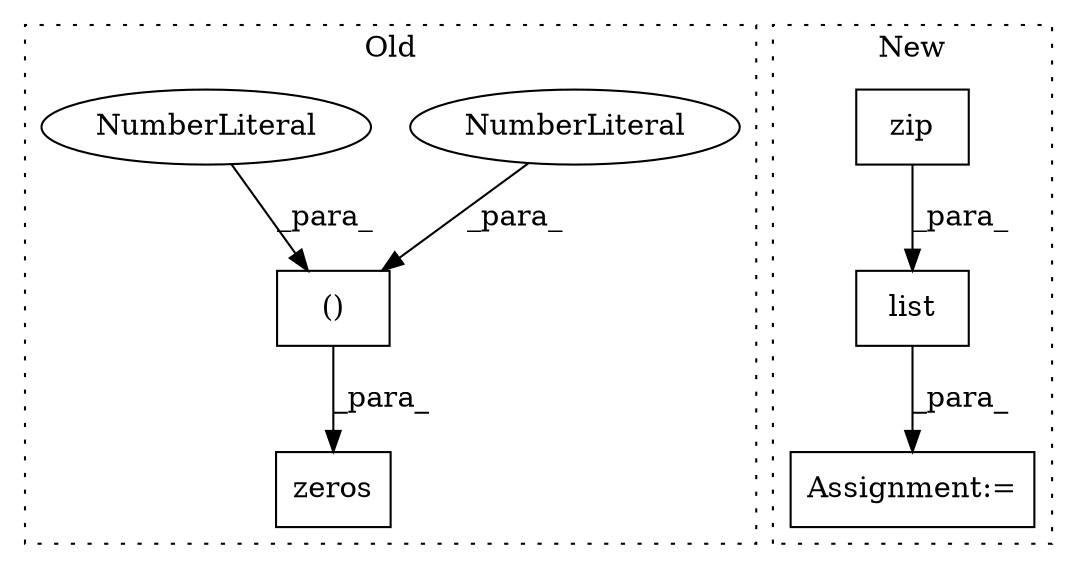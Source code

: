 digraph G {
subgraph cluster0 {
1 [label="zeros" a="32" s="867,921" l="11,2" shape="box"];
4 [label="()" a="106" s="878" l="43" shape="box"];
5 [label="NumberLiteral" a="34" s="906" l="1" shape="ellipse"];
6 [label="NumberLiteral" a="34" s="920" l="1" shape="ellipse"];
label = "Old";
style="dotted";
}
subgraph cluster1 {
2 [label="zip" a="32" s="926,954" l="4,1" shape="box"];
3 [label="Assignment:=" a="7" s="914" l="1" shape="box"];
7 [label="list" a="32" s="915,956" l="5,1" shape="box"];
label = "New";
style="dotted";
}
2 -> 7 [label="_para_"];
4 -> 1 [label="_para_"];
5 -> 4 [label="_para_"];
6 -> 4 [label="_para_"];
7 -> 3 [label="_para_"];
}